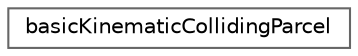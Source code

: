 digraph "Graphical Class Hierarchy"
{
 // LATEX_PDF_SIZE
  bgcolor="transparent";
  edge [fontname=Helvetica,fontsize=10,labelfontname=Helvetica,labelfontsize=10];
  node [fontname=Helvetica,fontsize=10,shape=box,height=0.2,width=0.4];
  rankdir="LR";
  Node0 [id="Node000000",label="basicKinematicCollidingParcel",height=0.2,width=0.4,color="grey40", fillcolor="white", style="filled",URL="$classFoam_1_1basicKinematicCollidingParcel.html",tooltip="Definition of basic kinematic colliding parcel."];
}
